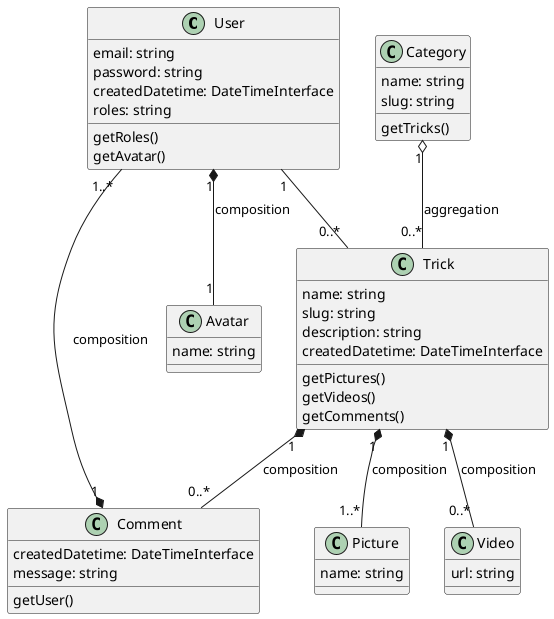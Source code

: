 @startuml Classes
'see:https://plantuml.com/fr/class-diagram

        class User {
            {field} email: string
            {field} password: string
            {field} createdDatetime: DateTimeInterface
            {field} roles: string
            {method} getRoles()
            {method} getAvatar()
        }

        class Avatar {
            {field} name: string
        }

        class Category {
            {field} name: string
            {field} slug: string
            {method} getTricks()
        }
        
        class Trick {
            {field} name: string
            {field} slug: string
            {field} description: string
            {field} createdDatetime: DateTimeInterface
            {method} getPictures()
            {method} getVideos()
            {method} getComments()
        }

        class Picture {
            {field} name: string
        }

        class Video {
            {field} url: string
        }

        class Comment {
            {field} createdDatetime: DateTimeInterface
            {field} message: string
            {method} getUser()
        }

        User "1" *-- "1" Avatar : composition
        User "1" -- "0..*" Trick

        Category "1" o-- "0..*" Trick : aggregation
        Trick "1" *-- "1..*" Picture : composition
        Trick "1" *-- "0..*" Video : composition
        Trick "1" *-- "0..*" Comment : composition

        Comment "1" *-- "1..*" User : composition
@enduml